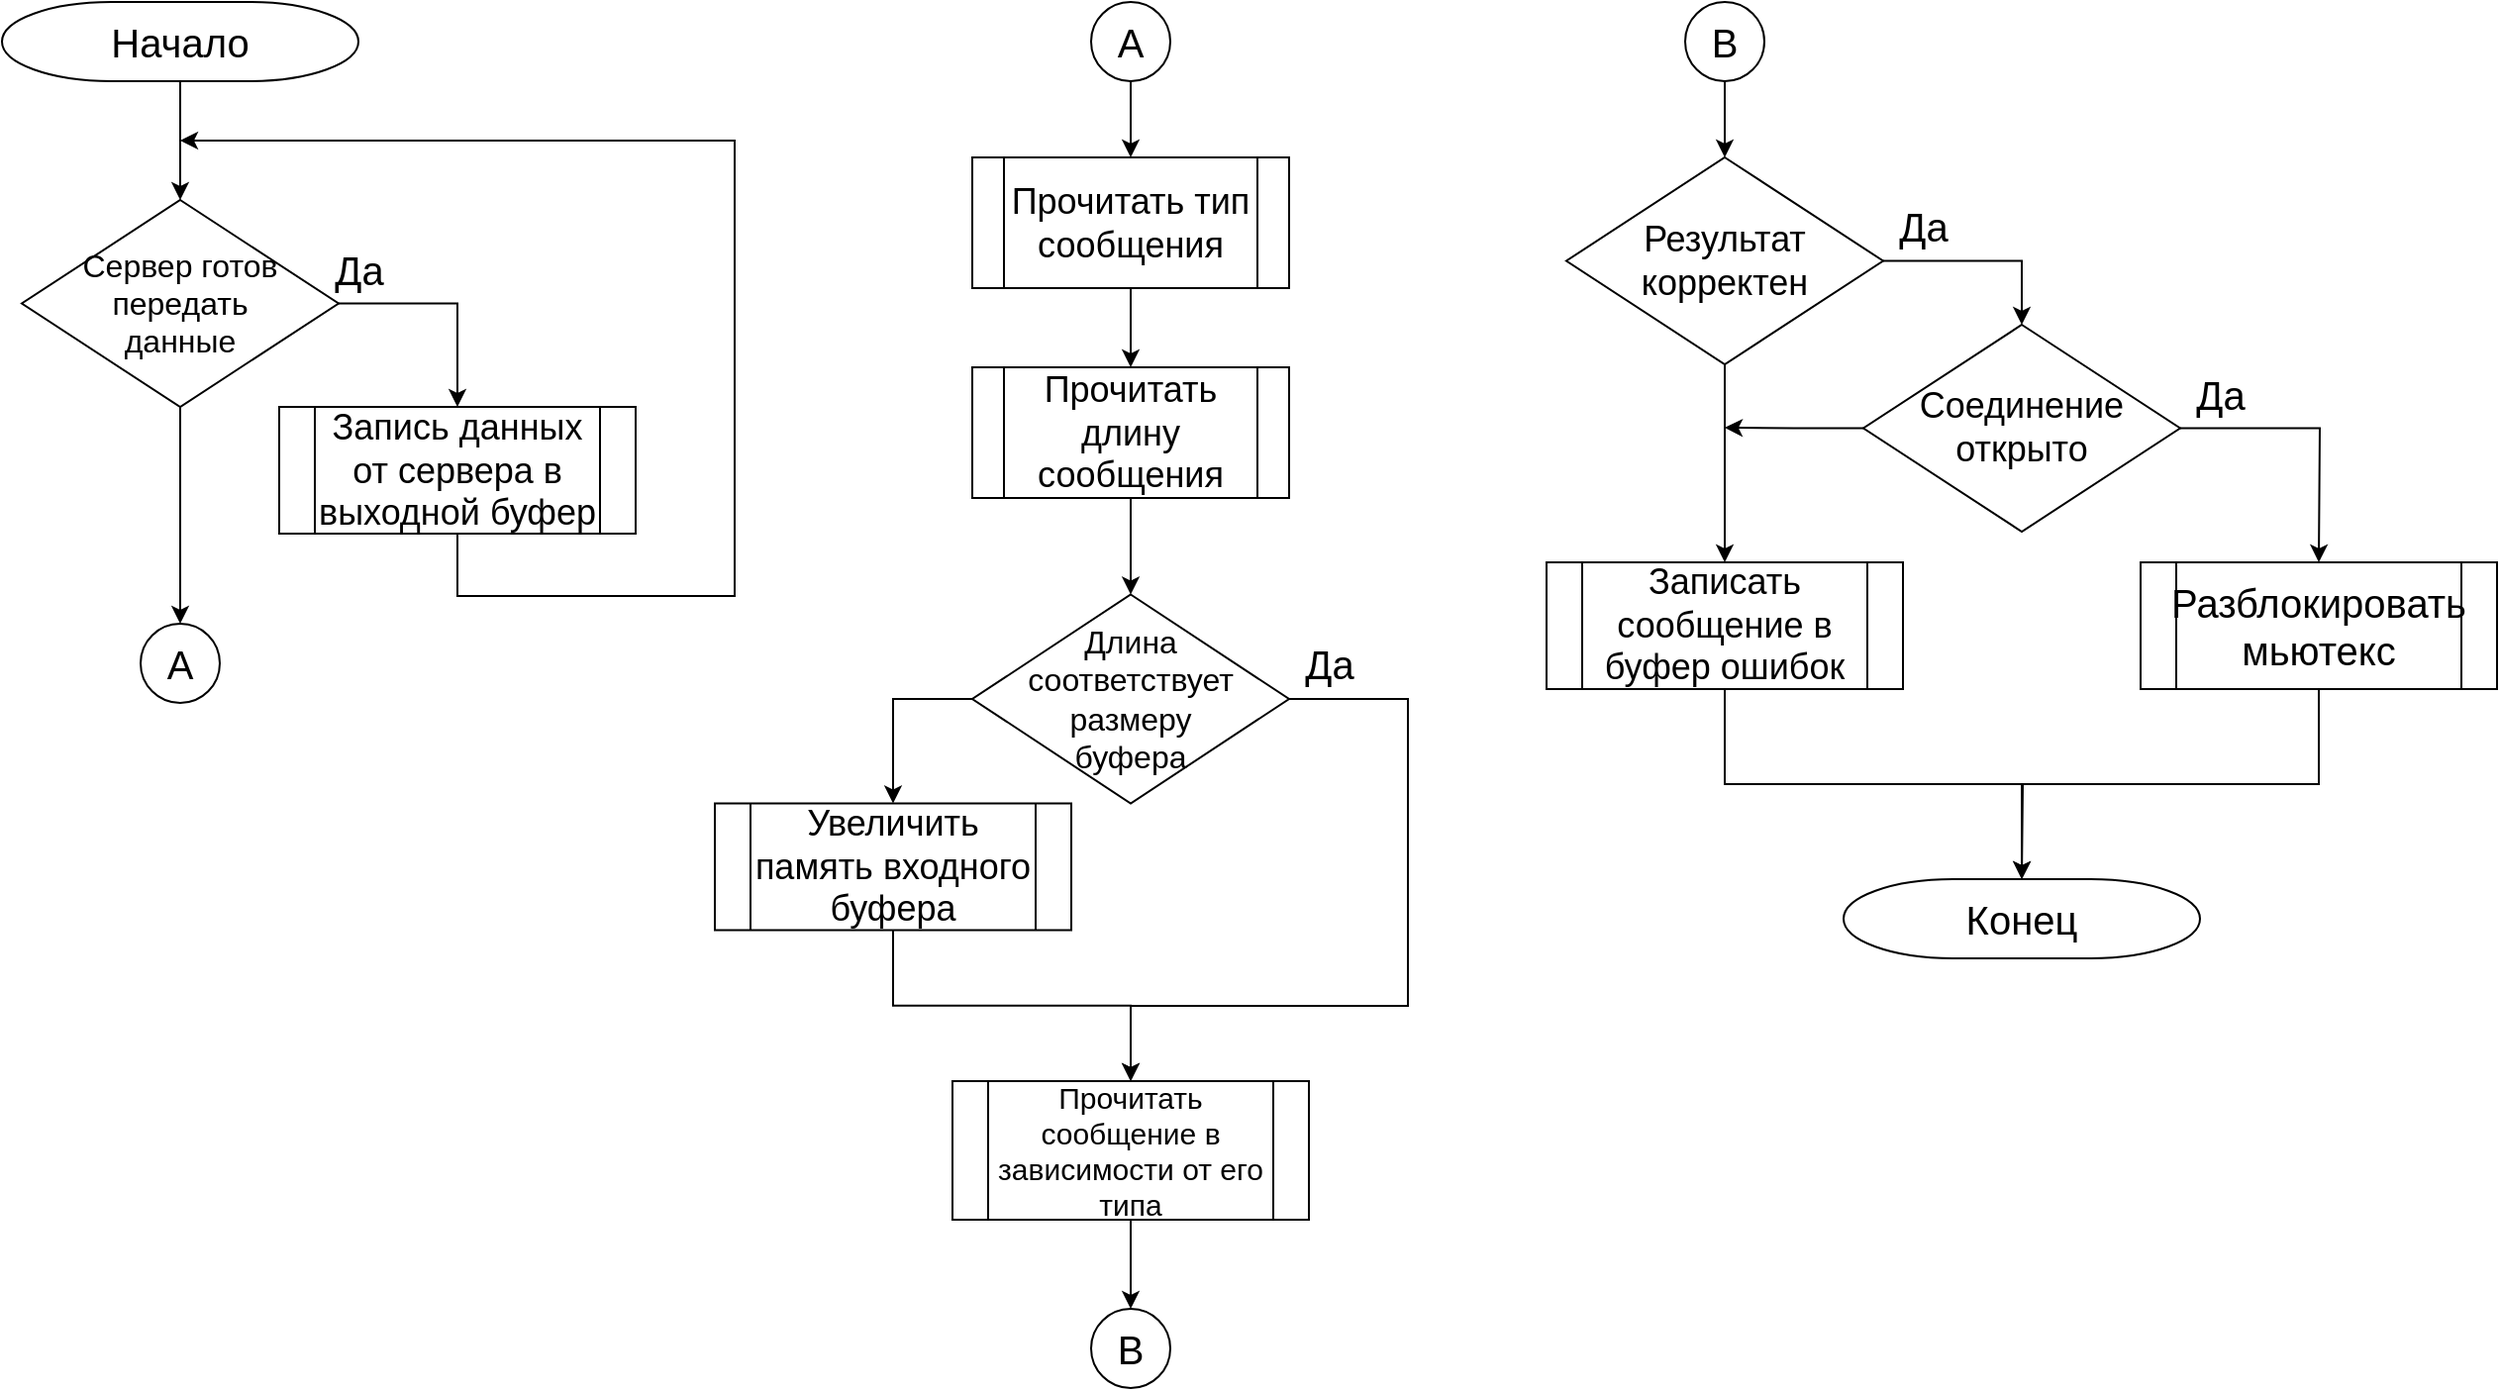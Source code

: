 <mxfile version="13.9.9" type="device"><diagram id="YdJDvu8Zl_mrLL-tRZMI" name="Страница 1"><mxGraphModel dx="1707" dy="973" grid="1" gridSize="10" guides="1" tooltips="1" connect="1" arrows="1" fold="1" page="1" pageScale="1" pageWidth="827" pageHeight="1169" math="0" shadow="0"><root><mxCell id="0"/><mxCell id="1" parent="0"/><mxCell id="nKrh8u9pOe03ysBT84of-5" style="edgeStyle=orthogonalEdgeStyle;rounded=0;orthogonalLoop=1;jettySize=auto;html=1;exitX=0.5;exitY=1;exitDx=0;exitDy=0;exitPerimeter=0;entryX=0.5;entryY=0;entryDx=0;entryDy=0;entryPerimeter=0;" parent="1" source="nKrh8u9pOe03ysBT84of-1" target="nKrh8u9pOe03ysBT84of-2" edge="1"><mxGeometry relative="1" as="geometry"/></mxCell><mxCell id="nKrh8u9pOe03ysBT84of-1" value="&lt;font style=&quot;font-size: 20px&quot;&gt;Начало&lt;/font&gt;" style="strokeWidth=1;html=1;shape=mxgraph.flowchart.terminator;whiteSpace=wrap;" parent="1" vertex="1"><mxGeometry x="80" y="40" width="180" height="40" as="geometry"/></mxCell><mxCell id="Zv5r4OGOe5c8gHVO4f_b-1" style="edgeStyle=orthogonalEdgeStyle;rounded=0;orthogonalLoop=1;jettySize=auto;html=1;exitX=1;exitY=0.5;exitDx=0;exitDy=0;exitPerimeter=0;entryX=0.5;entryY=0;entryDx=0;entryDy=0;" parent="1" source="nKrh8u9pOe03ysBT84of-2" target="Zv5r4OGOe5c8gHVO4f_b-3" edge="1"><mxGeometry relative="1" as="geometry"><mxPoint x="310" y="250" as="targetPoint"/></mxGeometry></mxCell><mxCell id="Zv5r4OGOe5c8gHVO4f_b-25" style="edgeStyle=orthogonalEdgeStyle;rounded=0;orthogonalLoop=1;jettySize=auto;html=1;exitX=0.5;exitY=1;exitDx=0;exitDy=0;exitPerimeter=0;entryX=0.5;entryY=0;entryDx=0;entryDy=0;" parent="1" source="nKrh8u9pOe03ysBT84of-2" target="-XnSCdfV6XXWCiEGa-2O-8" edge="1"><mxGeometry relative="1" as="geometry"><mxPoint x="170.0" y="360" as="targetPoint"/></mxGeometry></mxCell><mxCell id="nKrh8u9pOe03ysBT84of-2" value="&lt;font style=&quot;font-size: 16px&quot;&gt;Сервер готов передать &lt;br&gt;данные&lt;/font&gt;" style="strokeWidth=1;html=1;shape=mxgraph.flowchart.decision;whiteSpace=wrap;" parent="1" vertex="1"><mxGeometry x="90" y="140" width="160" height="104.5" as="geometry"/></mxCell><mxCell id="-XnSCdfV6XXWCiEGa-2O-8" value="&lt;font style=&quot;font-size: 20px&quot;&gt;A&lt;/font&gt;" style="ellipse;whiteSpace=wrap;html=1;aspect=fixed;" parent="1" vertex="1"><mxGeometry x="150" y="354" width="40" height="40" as="geometry"/></mxCell><mxCell id="Zv5r4OGOe5c8gHVO4f_b-2" value="&lt;font style=&quot;font-size: 20px&quot;&gt;Да&lt;/font&gt;" style="text;html=1;align=center;verticalAlign=middle;resizable=0;points=[];autosize=1;" parent="1" vertex="1"><mxGeometry x="240" y="164.5" width="40" height="20" as="geometry"/></mxCell><mxCell id="Zv5r4OGOe5c8gHVO4f_b-4" style="edgeStyle=orthogonalEdgeStyle;rounded=0;orthogonalLoop=1;jettySize=auto;html=1;exitX=0.5;exitY=1;exitDx=0;exitDy=0;" parent="1" source="Zv5r4OGOe5c8gHVO4f_b-3" edge="1"><mxGeometry relative="1" as="geometry"><Array as="points"><mxPoint x="310" y="340"/><mxPoint x="450" y="340"/><mxPoint x="450" y="110"/><mxPoint x="170" y="110"/></Array><mxPoint x="170" y="110" as="targetPoint"/></mxGeometry></mxCell><mxCell id="Zv5r4OGOe5c8gHVO4f_b-3" value="&lt;font style=&quot;font-size: 18px&quot;&gt;Запись данных от сервера в выходной буфер&lt;/font&gt;" style="shape=process;whiteSpace=wrap;html=1;backgroundOutline=1;" parent="1" vertex="1"><mxGeometry x="220" y="244.5" width="180" height="64" as="geometry"/></mxCell><mxCell id="Zv5r4OGOe5c8gHVO4f_b-15" style="edgeStyle=orthogonalEdgeStyle;rounded=0;orthogonalLoop=1;jettySize=auto;html=1;exitX=1;exitY=0.5;exitDx=0;exitDy=0;exitPerimeter=0;entryX=0.5;entryY=0;entryDx=0;entryDy=0;entryPerimeter=0;" parent="1" source="Zv5r4OGOe5c8gHVO4f_b-11" target="Zv5r4OGOe5c8gHVO4f_b-12" edge="1"><mxGeometry relative="1" as="geometry"/></mxCell><mxCell id="_-ohECwQoCm5-T3vL8Yx-2" style="edgeStyle=orthogonalEdgeStyle;rounded=0;orthogonalLoop=1;jettySize=auto;html=1;exitX=0.5;exitY=1;exitDx=0;exitDy=0;exitPerimeter=0;entryX=0.5;entryY=0;entryDx=0;entryDy=0;" parent="1" source="Zv5r4OGOe5c8gHVO4f_b-11" target="_-ohECwQoCm5-T3vL8Yx-1" edge="1"><mxGeometry relative="1" as="geometry"/></mxCell><mxCell id="Zv5r4OGOe5c8gHVO4f_b-11" value="&lt;span style=&quot;font-size: 18px&quot;&gt;Результат корректен&lt;/span&gt;" style="strokeWidth=1;html=1;shape=mxgraph.flowchart.decision;whiteSpace=wrap;" parent="1" vertex="1"><mxGeometry x="870" y="118.5" width="160" height="104.5" as="geometry"/></mxCell><mxCell id="Zv5r4OGOe5c8gHVO4f_b-17" style="edgeStyle=orthogonalEdgeStyle;rounded=0;orthogonalLoop=1;jettySize=auto;html=1;exitX=1;exitY=0.5;exitDx=0;exitDy=0;exitPerimeter=0;entryX=0.5;entryY=0;entryDx=0;entryDy=0;" parent="1" source="Zv5r4OGOe5c8gHVO4f_b-12" edge="1"><mxGeometry relative="1" as="geometry"><mxPoint x="1250" y="323" as="targetPoint"/></mxGeometry></mxCell><mxCell id="_-ohECwQoCm5-T3vL8Yx-4" style="edgeStyle=orthogonalEdgeStyle;rounded=0;orthogonalLoop=1;jettySize=auto;html=1;exitX=0;exitY=0.5;exitDx=0;exitDy=0;exitPerimeter=0;" parent="1" source="Zv5r4OGOe5c8gHVO4f_b-12" edge="1"><mxGeometry relative="1" as="geometry"><mxPoint x="950" y="255" as="targetPoint"/><Array as="points"><mxPoint x="985" y="255"/></Array></mxGeometry></mxCell><mxCell id="Zv5r4OGOe5c8gHVO4f_b-12" value="&lt;span style=&quot;font-size: 18px&quot;&gt;Соединение открыто&lt;/span&gt;" style="strokeWidth=1;html=1;shape=mxgraph.flowchart.decision;whiteSpace=wrap;" parent="1" vertex="1"><mxGeometry x="1020" y="203" width="160" height="104.5" as="geometry"/></mxCell><mxCell id="Zv5r4OGOe5c8gHVO4f_b-20" style="edgeStyle=orthogonalEdgeStyle;rounded=0;orthogonalLoop=1;jettySize=auto;html=1;exitX=0.5;exitY=1;exitDx=0;exitDy=0;entryX=0.5;entryY=0;entryDx=0;entryDy=0;entryPerimeter=0;" parent="1" edge="1"><mxGeometry relative="1" as="geometry"><Array as="points"><mxPoint x="1250" y="435"/><mxPoint x="1100" y="435"/></Array><mxPoint x="1250" y="377.25" as="sourcePoint"/><mxPoint x="1100" y="483" as="targetPoint"/></mxGeometry></mxCell><mxCell id="Zv5r4OGOe5c8gHVO4f_b-16" value="&lt;font style=&quot;font-size: 20px&quot;&gt;Да&lt;/font&gt;" style="text;html=1;align=center;verticalAlign=middle;resizable=0;points=[];autosize=1;" parent="1" vertex="1"><mxGeometry x="1030" y="143" width="40" height="20" as="geometry"/></mxCell><mxCell id="Zv5r4OGOe5c8gHVO4f_b-18" value="&lt;font style=&quot;font-size: 20px&quot;&gt;Да&lt;/font&gt;" style="text;html=1;align=center;verticalAlign=middle;resizable=0;points=[];autosize=1;" parent="1" vertex="1"><mxGeometry x="1180" y="227.5" width="40" height="20" as="geometry"/></mxCell><mxCell id="_-ohECwQoCm5-T3vL8Yx-5" style="edgeStyle=orthogonalEdgeStyle;rounded=0;orthogonalLoop=1;jettySize=auto;html=1;exitX=0.5;exitY=1;exitDx=0;exitDy=0;" parent="1" source="_-ohECwQoCm5-T3vL8Yx-1" edge="1"><mxGeometry relative="1" as="geometry"><mxPoint x="1100" y="483" as="targetPoint"/></mxGeometry></mxCell><mxCell id="_-ohECwQoCm5-T3vL8Yx-1" value="&lt;font style=&quot;font-size: 18px&quot;&gt;Записать сообщение в буфер ошибок&lt;/font&gt;" style="shape=process;whiteSpace=wrap;html=1;backgroundOutline=1;" parent="1" vertex="1"><mxGeometry x="860" y="323" width="180" height="64" as="geometry"/></mxCell><mxCell id="teKUB7WxDEganJ3vHOFz-12" style="edgeStyle=orthogonalEdgeStyle;rounded=0;orthogonalLoop=1;jettySize=auto;html=1;exitX=0.5;exitY=1;exitDx=0;exitDy=0;entryX=0.5;entryY=0;entryDx=0;entryDy=0;" parent="1" source="teKUB7WxDEganJ3vHOFz-19" target="teKUB7WxDEganJ3vHOFz-4" edge="1"><mxGeometry relative="1" as="geometry"><mxPoint x="650" y="165.5" as="sourcePoint"/></mxGeometry></mxCell><mxCell id="teKUB7WxDEganJ3vHOFz-20" style="edgeStyle=orthogonalEdgeStyle;rounded=0;orthogonalLoop=1;jettySize=auto;html=1;exitX=0.5;exitY=1;exitDx=0;exitDy=0;entryX=0.5;entryY=0;entryDx=0;entryDy=0;" parent="1" source="teKUB7WxDEganJ3vHOFz-4" target="teKUB7WxDEganJ3vHOFz-13" edge="1"><mxGeometry relative="1" as="geometry"/></mxCell><mxCell id="teKUB7WxDEganJ3vHOFz-4" value="&lt;font style=&quot;font-size: 18px&quot;&gt;Прочитать длину сообщения&lt;/font&gt;" style="shape=process;whiteSpace=wrap;html=1;backgroundOutline=1;" parent="1" vertex="1"><mxGeometry x="570" y="224.5" width="160" height="66" as="geometry"/></mxCell><mxCell id="teKUB7WxDEganJ3vHOFz-27" style="edgeStyle=orthogonalEdgeStyle;rounded=0;orthogonalLoop=1;jettySize=auto;html=1;exitX=0.5;exitY=1;exitDx=0;exitDy=0;entryX=0.5;entryY=0;entryDx=0;entryDy=0;entryPerimeter=0;" parent="1" source="teKUB7WxDEganJ3vHOFz-6" edge="1"><mxGeometry relative="1" as="geometry"><mxPoint x="650" y="700" as="targetPoint"/></mxGeometry></mxCell><mxCell id="teKUB7WxDEganJ3vHOFz-6" value="&lt;font style=&quot;font-size: 15px&quot;&gt;Прочитать сообщение в зависимости от его типа&lt;/font&gt;" style="shape=process;whiteSpace=wrap;html=1;backgroundOutline=1;" parent="1" vertex="1"><mxGeometry x="560" y="585" width="180" height="70" as="geometry"/></mxCell><mxCell id="teKUB7WxDEganJ3vHOFz-11" style="edgeStyle=orthogonalEdgeStyle;rounded=0;orthogonalLoop=1;jettySize=auto;html=1;exitX=0.5;exitY=1;exitDx=0;exitDy=0;exitPerimeter=0;entryX=0.5;entryY=0;entryDx=0;entryDy=0;" parent="1" target="teKUB7WxDEganJ3vHOFz-19" edge="1"><mxGeometry relative="1" as="geometry"><mxPoint x="650" y="80" as="sourcePoint"/><mxPoint x="650" y="115.5" as="targetPoint"/></mxGeometry></mxCell><mxCell id="teKUB7WxDEganJ3vHOFz-15" style="edgeStyle=orthogonalEdgeStyle;rounded=0;orthogonalLoop=1;jettySize=auto;html=1;exitX=0;exitY=0.5;exitDx=0;exitDy=0;entryX=0.5;entryY=0;entryDx=0;entryDy=0;" parent="1" source="teKUB7WxDEganJ3vHOFz-13" target="teKUB7WxDEganJ3vHOFz-14" edge="1"><mxGeometry relative="1" as="geometry"/></mxCell><mxCell id="teKUB7WxDEganJ3vHOFz-17" style="edgeStyle=orthogonalEdgeStyle;rounded=0;orthogonalLoop=1;jettySize=auto;html=1;exitX=1;exitY=0.5;exitDx=0;exitDy=0;entryX=0.5;entryY=0;entryDx=0;entryDy=0;" parent="1" source="teKUB7WxDEganJ3vHOFz-13" target="teKUB7WxDEganJ3vHOFz-6" edge="1"><mxGeometry relative="1" as="geometry"><mxPoint x="730" y="389" as="sourcePoint"/><mxPoint x="650" y="582" as="targetPoint"/><Array as="points"><mxPoint x="790" y="392"/><mxPoint x="790" y="547"/><mxPoint x="650" y="547"/></Array></mxGeometry></mxCell><mxCell id="teKUB7WxDEganJ3vHOFz-13" value="&lt;font style=&quot;font-size: 16px&quot;&gt;Длина &lt;br&gt;соответствует &lt;br&gt;размеру&lt;br&gt;буфера&lt;br&gt;&lt;/font&gt;" style="rhombus;whiteSpace=wrap;html=1;" parent="1" vertex="1"><mxGeometry x="570" y="339.25" width="160" height="105.5" as="geometry"/></mxCell><mxCell id="teKUB7WxDEganJ3vHOFz-16" style="edgeStyle=orthogonalEdgeStyle;rounded=0;orthogonalLoop=1;jettySize=auto;html=1;exitX=0.5;exitY=1;exitDx=0;exitDy=0;entryX=0.5;entryY=0;entryDx=0;entryDy=0;" parent="1" source="teKUB7WxDEganJ3vHOFz-14" target="teKUB7WxDEganJ3vHOFz-6" edge="1"><mxGeometry relative="1" as="geometry"/></mxCell><mxCell id="teKUB7WxDEganJ3vHOFz-14" value="&lt;font style=&quot;font-size: 18px&quot;&gt;Увеличить память входного буфера&lt;/font&gt;" style="shape=process;whiteSpace=wrap;html=1;backgroundOutline=1;" parent="1" vertex="1"><mxGeometry x="440" y="444.75" width="180" height="64" as="geometry"/></mxCell><mxCell id="teKUB7WxDEganJ3vHOFz-19" value="&lt;span style=&quot;font-size: 18px&quot;&gt;Прочитать тип сообщения&lt;/span&gt;" style="shape=process;whiteSpace=wrap;html=1;backgroundOutline=1;" parent="1" vertex="1"><mxGeometry x="570" y="118.5" width="160" height="66" as="geometry"/></mxCell><mxCell id="teKUB7WxDEganJ3vHOFz-22" value="&lt;font style=&quot;font-size: 20px&quot;&gt;Да&lt;/font&gt;" style="text;html=1;align=center;verticalAlign=middle;resizable=0;points=[];autosize=1;" parent="1" vertex="1"><mxGeometry x="730" y="364" width="40" height="20" as="geometry"/></mxCell><mxCell id="teKUB7WxDEganJ3vHOFz-24" value="&lt;font style=&quot;font-size: 20px&quot;&gt;Конец&lt;/font&gt;" style="strokeWidth=1;html=1;shape=mxgraph.flowchart.terminator;whiteSpace=wrap;" parent="1" vertex="1"><mxGeometry x="1010" y="483" width="180" height="40" as="geometry"/></mxCell><mxCell id="PiNOVKK-HkwdoWmd5A8L-1" value="&lt;font style=&quot;font-size: 20px&quot;&gt;A&lt;/font&gt;" style="ellipse;whiteSpace=wrap;html=1;aspect=fixed;" vertex="1" parent="1"><mxGeometry x="630" y="40" width="40" height="40" as="geometry"/></mxCell><mxCell id="PiNOVKK-HkwdoWmd5A8L-2" value="&lt;span style=&quot;font-size: 20px&quot;&gt;В&lt;/span&gt;" style="ellipse;whiteSpace=wrap;html=1;aspect=fixed;" vertex="1" parent="1"><mxGeometry x="630" y="700" width="40" height="40" as="geometry"/></mxCell><mxCell id="PiNOVKK-HkwdoWmd5A8L-4" style="edgeStyle=orthogonalEdgeStyle;rounded=0;orthogonalLoop=1;jettySize=auto;html=1;exitX=0.5;exitY=1;exitDx=0;exitDy=0;entryX=0.5;entryY=0;entryDx=0;entryDy=0;entryPerimeter=0;" edge="1" parent="1" source="PiNOVKK-HkwdoWmd5A8L-3" target="Zv5r4OGOe5c8gHVO4f_b-11"><mxGeometry relative="1" as="geometry"/></mxCell><mxCell id="PiNOVKK-HkwdoWmd5A8L-3" value="&lt;span style=&quot;font-size: 20px&quot;&gt;В&lt;/span&gt;" style="ellipse;whiteSpace=wrap;html=1;aspect=fixed;" vertex="1" parent="1"><mxGeometry x="930" y="40" width="40" height="40" as="geometry"/></mxCell><mxCell id="PiNOVKK-HkwdoWmd5A8L-6" value="&lt;span style=&quot;font-size: 20px&quot;&gt;Разблокировать мьютекс&lt;/span&gt;" style="shape=process;whiteSpace=wrap;html=1;backgroundOutline=1;" vertex="1" parent="1"><mxGeometry x="1160" y="323" width="180" height="64" as="geometry"/></mxCell></root></mxGraphModel></diagram></mxfile>